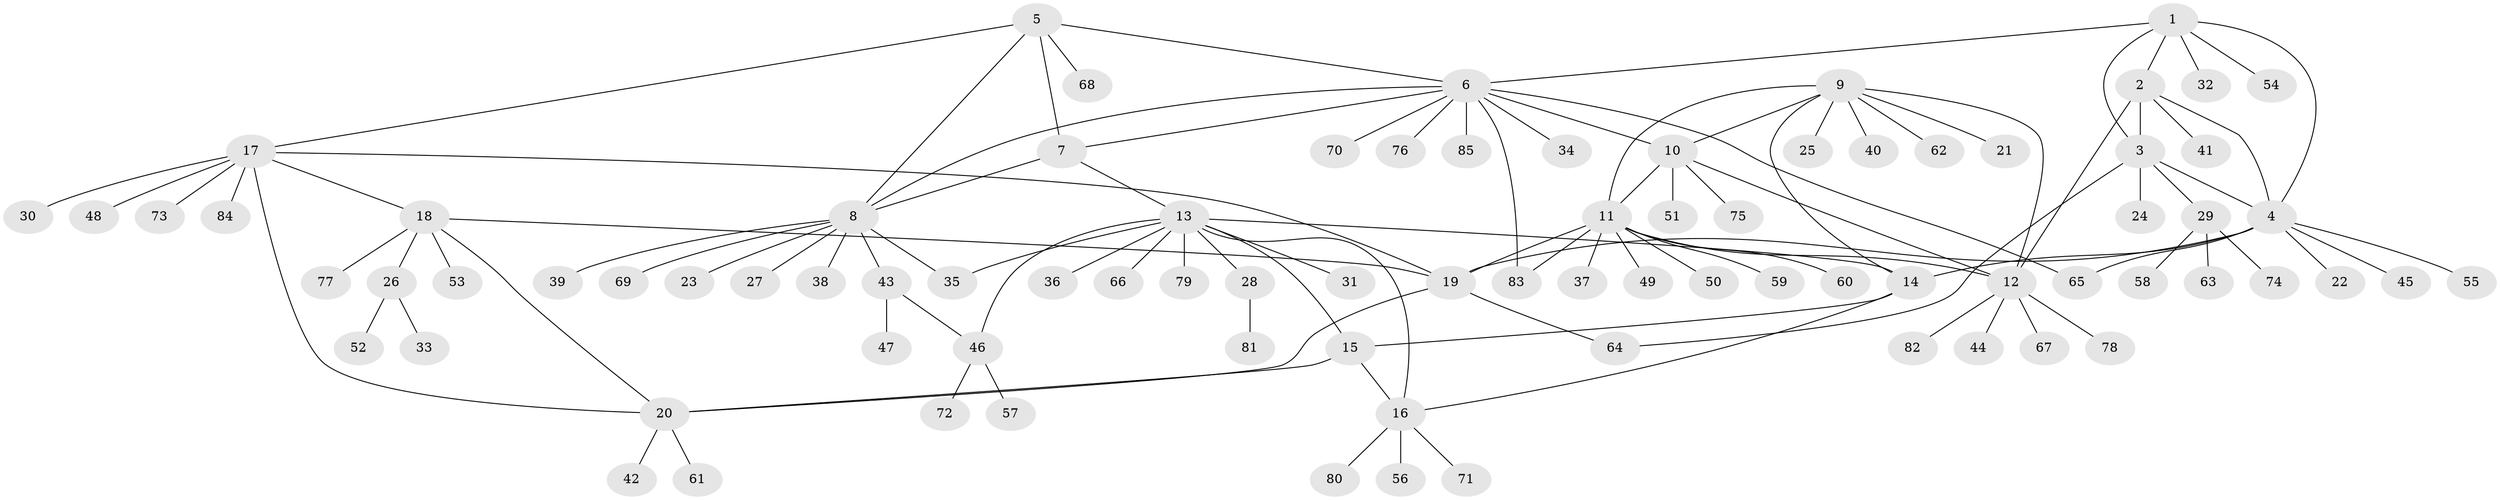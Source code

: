 // coarse degree distribution, {4: 0.08823529411764706, 1: 0.7647058823529411, 9: 0.029411764705882353, 8: 0.029411764705882353, 5: 0.029411764705882353, 6: 0.029411764705882353, 14: 0.029411764705882353}
// Generated by graph-tools (version 1.1) at 2025/57/03/04/25 21:57:15]
// undirected, 85 vertices, 110 edges
graph export_dot {
graph [start="1"]
  node [color=gray90,style=filled];
  1;
  2;
  3;
  4;
  5;
  6;
  7;
  8;
  9;
  10;
  11;
  12;
  13;
  14;
  15;
  16;
  17;
  18;
  19;
  20;
  21;
  22;
  23;
  24;
  25;
  26;
  27;
  28;
  29;
  30;
  31;
  32;
  33;
  34;
  35;
  36;
  37;
  38;
  39;
  40;
  41;
  42;
  43;
  44;
  45;
  46;
  47;
  48;
  49;
  50;
  51;
  52;
  53;
  54;
  55;
  56;
  57;
  58;
  59;
  60;
  61;
  62;
  63;
  64;
  65;
  66;
  67;
  68;
  69;
  70;
  71;
  72;
  73;
  74;
  75;
  76;
  77;
  78;
  79;
  80;
  81;
  82;
  83;
  84;
  85;
  1 -- 2;
  1 -- 3;
  1 -- 4;
  1 -- 6;
  1 -- 32;
  1 -- 54;
  2 -- 3;
  2 -- 4;
  2 -- 12;
  2 -- 41;
  3 -- 4;
  3 -- 24;
  3 -- 29;
  3 -- 64;
  4 -- 14;
  4 -- 19;
  4 -- 22;
  4 -- 45;
  4 -- 55;
  4 -- 65;
  5 -- 6;
  5 -- 7;
  5 -- 8;
  5 -- 17;
  5 -- 68;
  6 -- 7;
  6 -- 8;
  6 -- 10;
  6 -- 34;
  6 -- 65;
  6 -- 70;
  6 -- 76;
  6 -- 83;
  6 -- 85;
  7 -- 8;
  7 -- 13;
  8 -- 23;
  8 -- 27;
  8 -- 35;
  8 -- 38;
  8 -- 39;
  8 -- 43;
  8 -- 69;
  9 -- 10;
  9 -- 11;
  9 -- 12;
  9 -- 14;
  9 -- 21;
  9 -- 25;
  9 -- 40;
  9 -- 62;
  10 -- 11;
  10 -- 12;
  10 -- 51;
  10 -- 75;
  11 -- 12;
  11 -- 19;
  11 -- 37;
  11 -- 49;
  11 -- 50;
  11 -- 59;
  11 -- 60;
  11 -- 83;
  12 -- 44;
  12 -- 67;
  12 -- 78;
  12 -- 82;
  13 -- 14;
  13 -- 15;
  13 -- 16;
  13 -- 28;
  13 -- 31;
  13 -- 35;
  13 -- 36;
  13 -- 46;
  13 -- 66;
  13 -- 79;
  14 -- 15;
  14 -- 16;
  15 -- 16;
  15 -- 20;
  16 -- 56;
  16 -- 71;
  16 -- 80;
  17 -- 18;
  17 -- 19;
  17 -- 20;
  17 -- 30;
  17 -- 48;
  17 -- 73;
  17 -- 84;
  18 -- 19;
  18 -- 20;
  18 -- 26;
  18 -- 53;
  18 -- 77;
  19 -- 20;
  19 -- 64;
  20 -- 42;
  20 -- 61;
  26 -- 33;
  26 -- 52;
  28 -- 81;
  29 -- 58;
  29 -- 63;
  29 -- 74;
  43 -- 46;
  43 -- 47;
  46 -- 57;
  46 -- 72;
}
